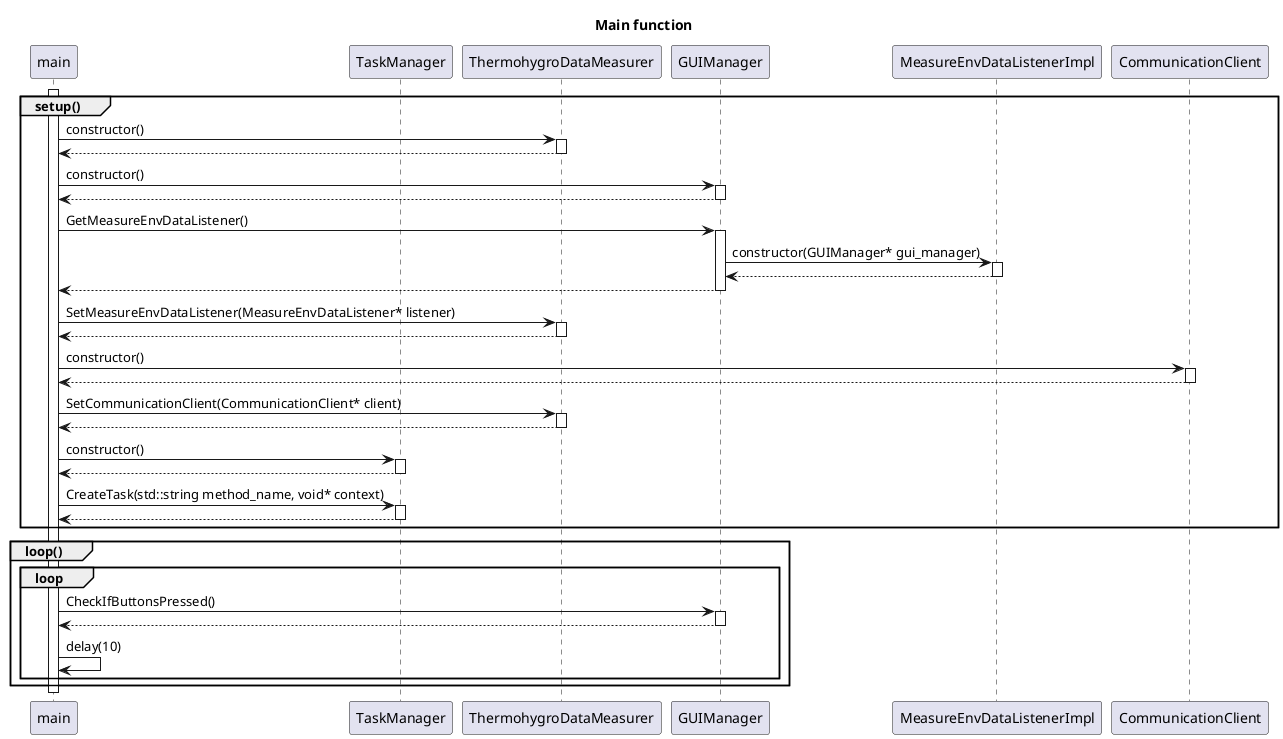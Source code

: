 @startuml main
title Main function

participant main
participant TaskManager
participant ThermohygroDataMeasurer
participant GUIManager
participant MeasureEnvDataListenerImpl
participant CommunicationClient

activate main
group setup()
    main -> ThermohygroDataMeasurer: constructor()
    activate ThermohygroDataMeasurer
    return
    main -> GUIManager: constructor()
    activate GUIManager
    return
    main -> GUIManager: GetMeasureEnvDataListener()
    activate GUIManager
    GUIManager -> MeasureEnvDataListenerImpl: constructor(GUIManager* gui_manager)
    activate MeasureEnvDataListenerImpl
    return
    return
    main -> ThermohygroDataMeasurer: SetMeasureEnvDataListener(MeasureEnvDataListener* listener)
    activate ThermohygroDataMeasurer
    return
    main -> CommunicationClient: constructor()
    activate CommunicationClient
    return
    main -> ThermohygroDataMeasurer: SetCommunicationClient(CommunicationClient* client)
    activate ThermohygroDataMeasurer
    return
    main -> TaskManager: constructor()
    activate TaskManager
    return
    main -> TaskManager: CreateTask(std::string method_name, void* context)
    activate TaskManager
    return
end

group loop()
    loop
        main -> GUIManager: CheckIfButtonsPressed()
        activate GUIManager
        return
        main -> main: delay(10)
    end
end
deactivate main


@enduml